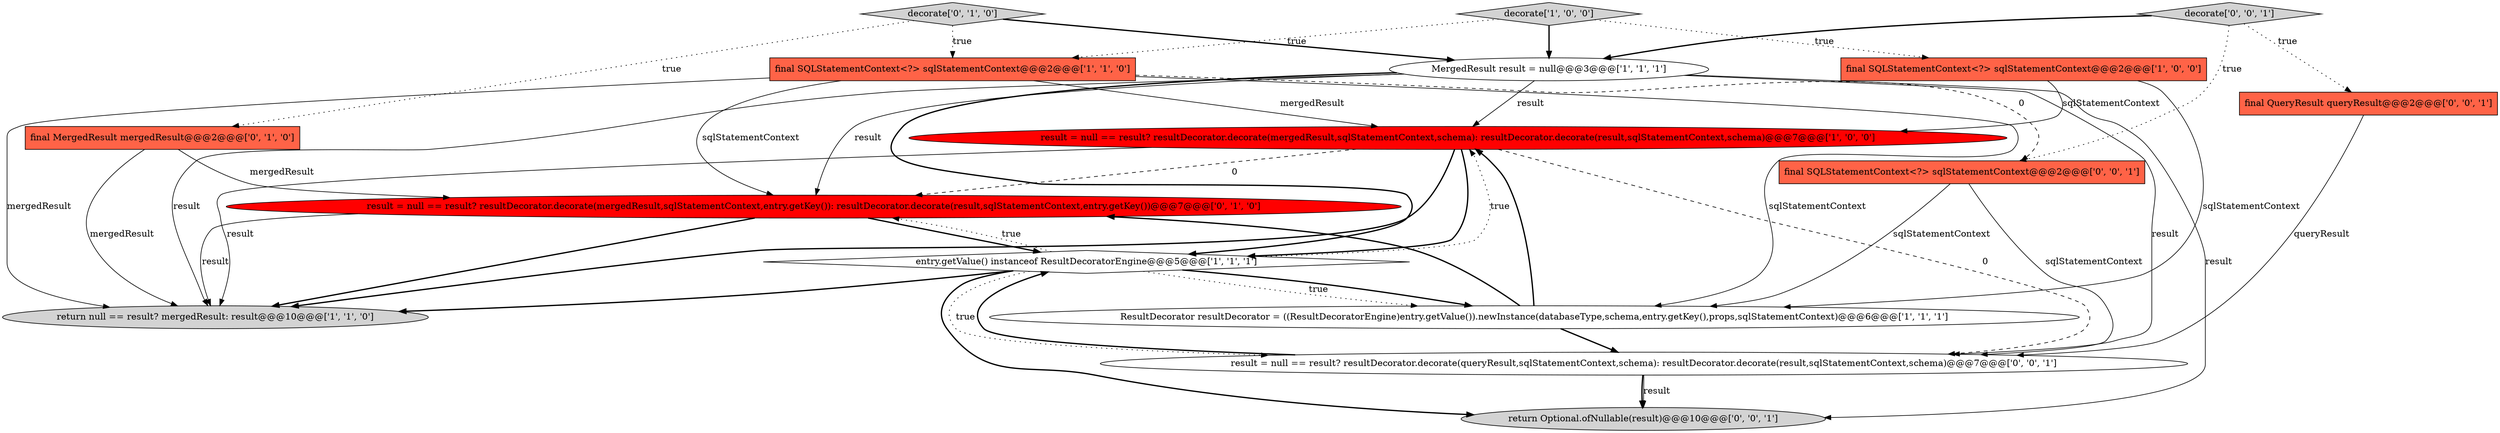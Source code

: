 digraph {
3 [style = filled, label = "final SQLStatementContext<?> sqlStatementContext@@@2@@@['1', '0', '0']", fillcolor = tomato, shape = box image = "AAA0AAABBB1BBB"];
7 [style = filled, label = "final SQLStatementContext<?> sqlStatementContext@@@2@@@['1', '1', '0']", fillcolor = tomato, shape = box image = "AAA0AAABBB1BBB"];
9 [style = filled, label = "result = null == result? resultDecorator.decorate(mergedResult,sqlStatementContext,entry.getKey()): resultDecorator.decorate(result,sqlStatementContext,entry.getKey())@@@7@@@['0', '1', '0']", fillcolor = red, shape = ellipse image = "AAA1AAABBB2BBB"];
6 [style = filled, label = "result = null == result? resultDecorator.decorate(mergedResult,sqlStatementContext,schema): resultDecorator.decorate(result,sqlStatementContext,schema)@@@7@@@['1', '0', '0']", fillcolor = red, shape = ellipse image = "AAA1AAABBB1BBB"];
13 [style = filled, label = "decorate['0', '0', '1']", fillcolor = lightgray, shape = diamond image = "AAA0AAABBB3BBB"];
4 [style = filled, label = "entry.getValue() instanceof ResultDecoratorEngine@@@5@@@['1', '1', '1']", fillcolor = white, shape = diamond image = "AAA0AAABBB1BBB"];
12 [style = filled, label = "final QueryResult queryResult@@@2@@@['0', '0', '1']", fillcolor = tomato, shape = box image = "AAA0AAABBB3BBB"];
14 [style = filled, label = "return Optional.ofNullable(result)@@@10@@@['0', '0', '1']", fillcolor = lightgray, shape = ellipse image = "AAA0AAABBB3BBB"];
5 [style = filled, label = "ResultDecorator resultDecorator = ((ResultDecoratorEngine)entry.getValue()).newInstance(databaseType,schema,entry.getKey(),props,sqlStatementContext)@@@6@@@['1', '1', '1']", fillcolor = white, shape = ellipse image = "AAA0AAABBB1BBB"];
1 [style = filled, label = "return null == result? mergedResult: result@@@10@@@['1', '1', '0']", fillcolor = lightgray, shape = ellipse image = "AAA0AAABBB1BBB"];
8 [style = filled, label = "final MergedResult mergedResult@@@2@@@['0', '1', '0']", fillcolor = tomato, shape = box image = "AAA0AAABBB2BBB"];
10 [style = filled, label = "decorate['0', '1', '0']", fillcolor = lightgray, shape = diamond image = "AAA0AAABBB2BBB"];
0 [style = filled, label = "MergedResult result = null@@@3@@@['1', '1', '1']", fillcolor = white, shape = ellipse image = "AAA0AAABBB1BBB"];
11 [style = filled, label = "result = null == result? resultDecorator.decorate(queryResult,sqlStatementContext,schema): resultDecorator.decorate(result,sqlStatementContext,schema)@@@7@@@['0', '0', '1']", fillcolor = white, shape = ellipse image = "AAA0AAABBB3BBB"];
15 [style = filled, label = "final SQLStatementContext<?> sqlStatementContext@@@2@@@['0', '0', '1']", fillcolor = tomato, shape = box image = "AAA0AAABBB3BBB"];
2 [style = filled, label = "decorate['1', '0', '0']", fillcolor = lightgray, shape = diamond image = "AAA0AAABBB1BBB"];
4->6 [style = dotted, label="true"];
2->3 [style = dotted, label="true"];
4->5 [style = dotted, label="true"];
10->8 [style = dotted, label="true"];
4->14 [style = bold, label=""];
5->9 [style = bold, label=""];
13->12 [style = dotted, label="true"];
11->14 [style = bold, label=""];
3->6 [style = solid, label="sqlStatementContext"];
9->4 [style = bold, label=""];
6->1 [style = solid, label="result"];
11->4 [style = bold, label=""];
6->9 [style = dashed, label="0"];
6->11 [style = dashed, label="0"];
0->11 [style = solid, label="result"];
8->9 [style = solid, label="mergedResult"];
4->11 [style = dotted, label="true"];
7->1 [style = solid, label="mergedResult"];
3->5 [style = solid, label="sqlStatementContext"];
7->9 [style = solid, label="sqlStatementContext"];
11->14 [style = solid, label="result"];
12->11 [style = solid, label="queryResult"];
15->11 [style = solid, label="sqlStatementContext"];
0->9 [style = solid, label="result"];
0->1 [style = solid, label="result"];
6->1 [style = bold, label=""];
6->4 [style = bold, label=""];
8->1 [style = solid, label="mergedResult"];
2->0 [style = bold, label=""];
0->6 [style = solid, label="result"];
5->6 [style = bold, label=""];
0->4 [style = bold, label=""];
2->7 [style = dotted, label="true"];
10->0 [style = bold, label=""];
7->5 [style = solid, label="sqlStatementContext"];
7->15 [style = dashed, label="0"];
13->15 [style = dotted, label="true"];
4->1 [style = bold, label=""];
5->11 [style = bold, label=""];
9->1 [style = solid, label="result"];
7->6 [style = solid, label="mergedResult"];
4->9 [style = dotted, label="true"];
9->1 [style = bold, label=""];
15->5 [style = solid, label="sqlStatementContext"];
4->5 [style = bold, label=""];
10->7 [style = dotted, label="true"];
0->14 [style = solid, label="result"];
13->0 [style = bold, label=""];
}
